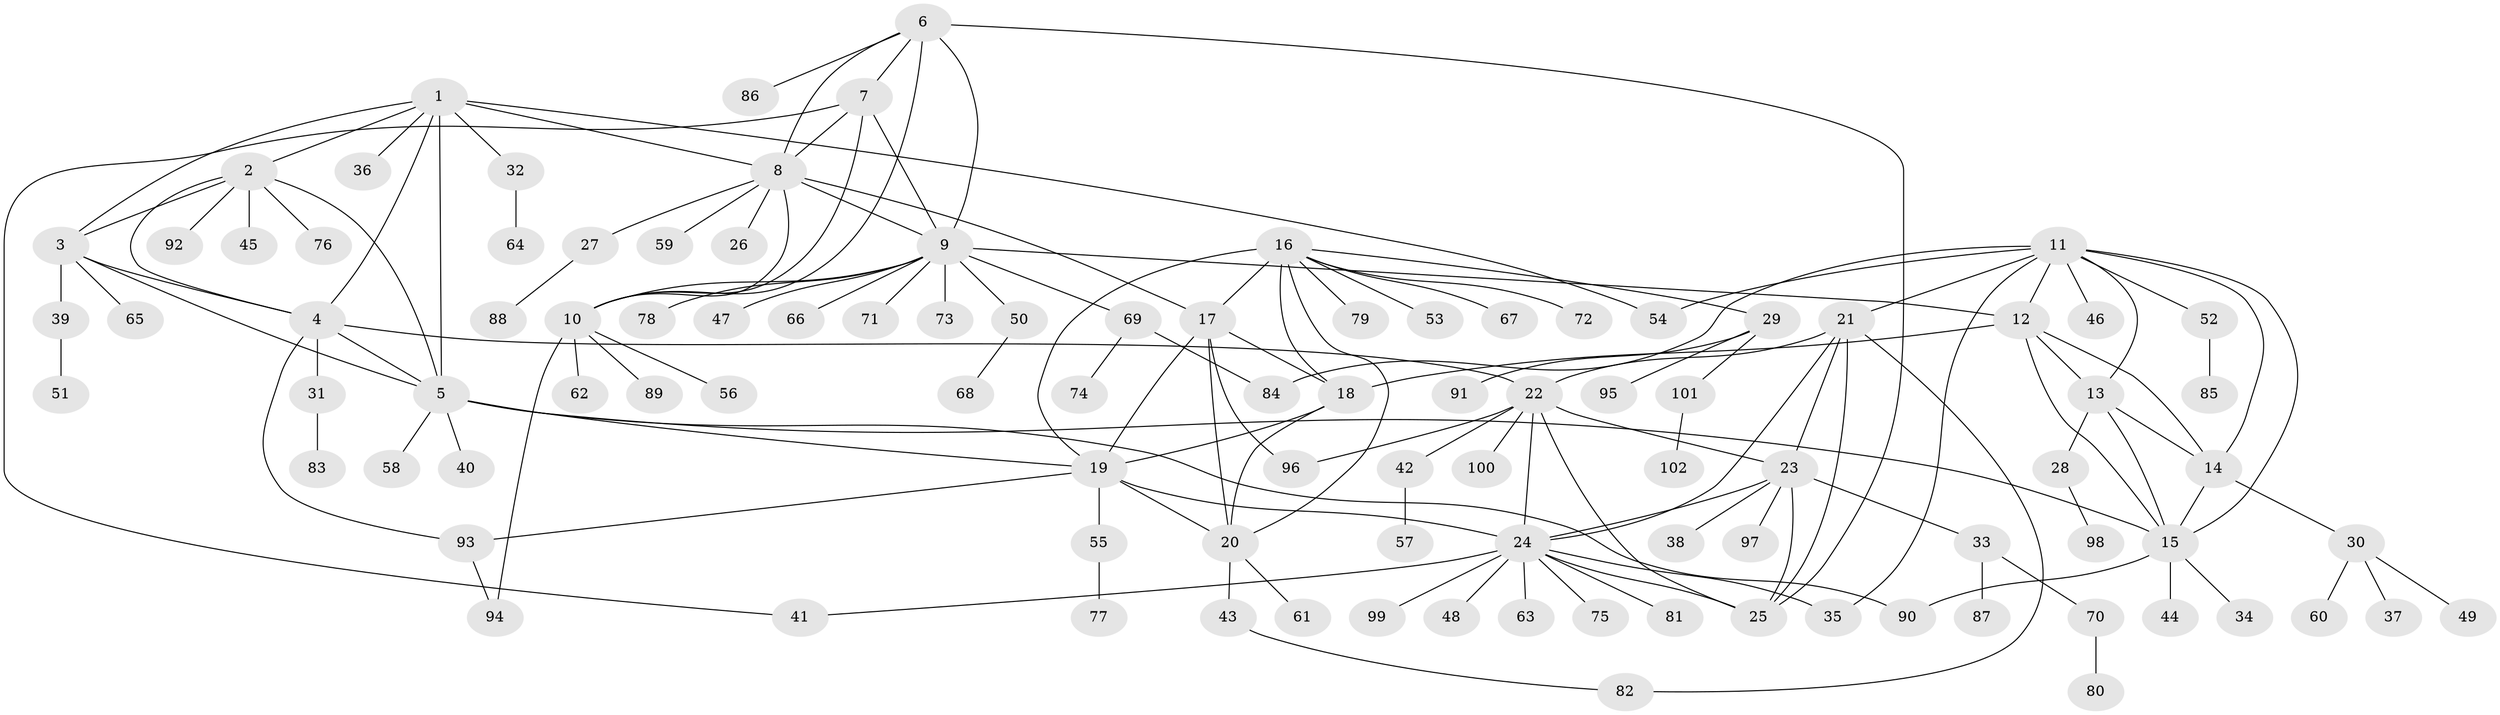 // coarse degree distribution, {10: 0.025, 4: 0.1, 7: 0.025, 6: 0.025, 11: 0.025, 12: 0.025, 9: 0.05, 3: 0.025, 5: 0.025, 1: 0.65, 2: 0.025}
// Generated by graph-tools (version 1.1) at 2025/19/03/04/25 18:19:44]
// undirected, 102 vertices, 146 edges
graph export_dot {
graph [start="1"]
  node [color=gray90,style=filled];
  1;
  2;
  3;
  4;
  5;
  6;
  7;
  8;
  9;
  10;
  11;
  12;
  13;
  14;
  15;
  16;
  17;
  18;
  19;
  20;
  21;
  22;
  23;
  24;
  25;
  26;
  27;
  28;
  29;
  30;
  31;
  32;
  33;
  34;
  35;
  36;
  37;
  38;
  39;
  40;
  41;
  42;
  43;
  44;
  45;
  46;
  47;
  48;
  49;
  50;
  51;
  52;
  53;
  54;
  55;
  56;
  57;
  58;
  59;
  60;
  61;
  62;
  63;
  64;
  65;
  66;
  67;
  68;
  69;
  70;
  71;
  72;
  73;
  74;
  75;
  76;
  77;
  78;
  79;
  80;
  81;
  82;
  83;
  84;
  85;
  86;
  87;
  88;
  89;
  90;
  91;
  92;
  93;
  94;
  95;
  96;
  97;
  98;
  99;
  100;
  101;
  102;
  1 -- 2;
  1 -- 3;
  1 -- 4;
  1 -- 5;
  1 -- 8;
  1 -- 32;
  1 -- 36;
  1 -- 54;
  2 -- 3;
  2 -- 4;
  2 -- 5;
  2 -- 45;
  2 -- 76;
  2 -- 92;
  3 -- 4;
  3 -- 5;
  3 -- 39;
  3 -- 65;
  4 -- 5;
  4 -- 22;
  4 -- 31;
  4 -- 93;
  5 -- 15;
  5 -- 19;
  5 -- 40;
  5 -- 58;
  5 -- 90;
  6 -- 7;
  6 -- 8;
  6 -- 9;
  6 -- 10;
  6 -- 25;
  6 -- 86;
  7 -- 8;
  7 -- 9;
  7 -- 10;
  7 -- 41;
  8 -- 9;
  8 -- 10;
  8 -- 17;
  8 -- 26;
  8 -- 27;
  8 -- 59;
  9 -- 10;
  9 -- 12;
  9 -- 47;
  9 -- 50;
  9 -- 66;
  9 -- 69;
  9 -- 71;
  9 -- 73;
  9 -- 78;
  10 -- 56;
  10 -- 62;
  10 -- 89;
  10 -- 94;
  11 -- 12;
  11 -- 13;
  11 -- 14;
  11 -- 15;
  11 -- 21;
  11 -- 35;
  11 -- 46;
  11 -- 52;
  11 -- 54;
  11 -- 84;
  12 -- 13;
  12 -- 14;
  12 -- 15;
  12 -- 18;
  13 -- 14;
  13 -- 15;
  13 -- 28;
  14 -- 15;
  14 -- 30;
  15 -- 34;
  15 -- 44;
  15 -- 90;
  16 -- 17;
  16 -- 18;
  16 -- 19;
  16 -- 20;
  16 -- 29;
  16 -- 53;
  16 -- 67;
  16 -- 72;
  16 -- 79;
  17 -- 18;
  17 -- 19;
  17 -- 20;
  17 -- 96;
  18 -- 19;
  18 -- 20;
  19 -- 20;
  19 -- 24;
  19 -- 55;
  19 -- 93;
  20 -- 43;
  20 -- 61;
  21 -- 22;
  21 -- 23;
  21 -- 24;
  21 -- 25;
  21 -- 82;
  22 -- 23;
  22 -- 24;
  22 -- 25;
  22 -- 42;
  22 -- 96;
  22 -- 100;
  23 -- 24;
  23 -- 25;
  23 -- 33;
  23 -- 38;
  23 -- 97;
  24 -- 25;
  24 -- 35;
  24 -- 41;
  24 -- 48;
  24 -- 63;
  24 -- 75;
  24 -- 81;
  24 -- 99;
  27 -- 88;
  28 -- 98;
  29 -- 91;
  29 -- 95;
  29 -- 101;
  30 -- 37;
  30 -- 49;
  30 -- 60;
  31 -- 83;
  32 -- 64;
  33 -- 70;
  33 -- 87;
  39 -- 51;
  42 -- 57;
  43 -- 82;
  50 -- 68;
  52 -- 85;
  55 -- 77;
  69 -- 74;
  69 -- 84;
  70 -- 80;
  93 -- 94;
  101 -- 102;
}
